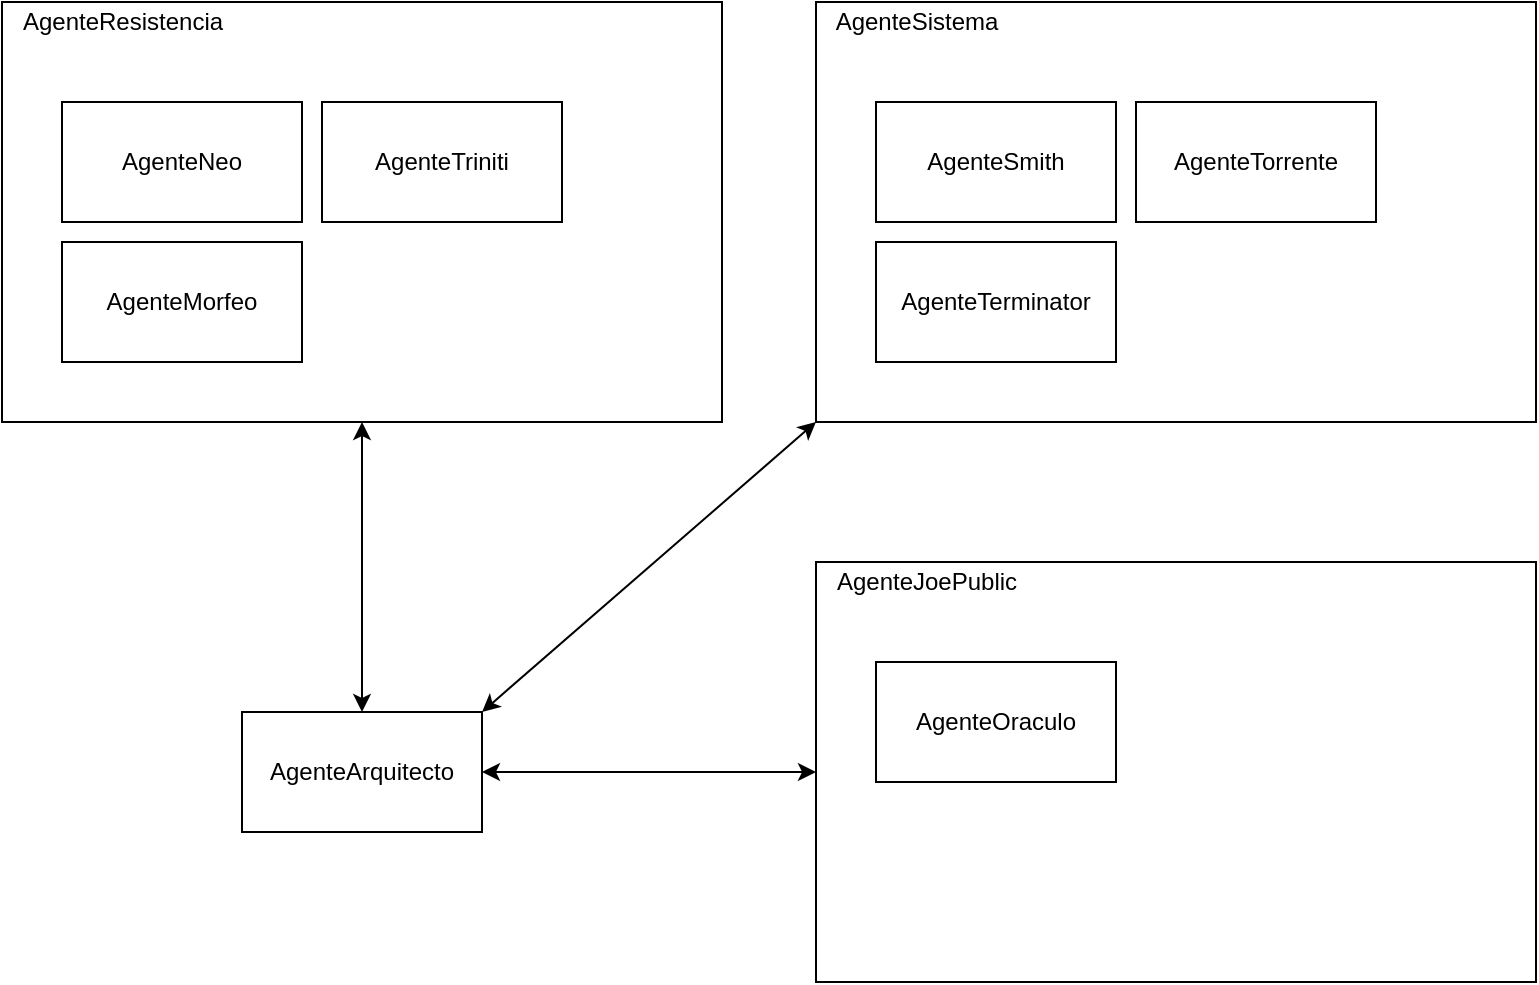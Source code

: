 <mxfile version="13.9.5" type="device"><diagram id="YlGOxDFLLT-V8eOJ45ON" name="Página-1"><mxGraphModel dx="946" dy="672" grid="1" gridSize="10" guides="1" tooltips="1" connect="1" arrows="1" fold="1" page="1" pageScale="1" pageWidth="827" pageHeight="1169" math="0" shadow="0"><root><mxCell id="0"/><mxCell id="1" parent="0"/><mxCell id="ETjAuMEoL8OY-1oZdRYL-1" value="AgenteArquitecto" style="rounded=0;whiteSpace=wrap;html=1;" vertex="1" parent="1"><mxGeometry x="180" y="445" width="120" height="60" as="geometry"/></mxCell><mxCell id="ETjAuMEoL8OY-1oZdRYL-3" value="" style="rounded=0;whiteSpace=wrap;html=1;align=left;" vertex="1" parent="1"><mxGeometry x="60" y="90" width="360" height="210" as="geometry"/></mxCell><mxCell id="ETjAuMEoL8OY-1oZdRYL-4" value="AgenteNeo" style="rounded=0;whiteSpace=wrap;html=1;" vertex="1" parent="1"><mxGeometry x="90" y="140" width="120" height="60" as="geometry"/></mxCell><mxCell id="ETjAuMEoL8OY-1oZdRYL-5" value="AgenteTriniti" style="rounded=0;whiteSpace=wrap;html=1;" vertex="1" parent="1"><mxGeometry x="220" y="140" width="120" height="60" as="geometry"/></mxCell><mxCell id="ETjAuMEoL8OY-1oZdRYL-6" value="AgenteMorfeo" style="rounded=0;whiteSpace=wrap;html=1;" vertex="1" parent="1"><mxGeometry x="90" y="210" width="120" height="60" as="geometry"/></mxCell><mxCell id="ETjAuMEoL8OY-1oZdRYL-7" value="&lt;span style=&quot;text-align: left&quot;&gt;AgenteResistencia&lt;/span&gt;" style="text;html=1;align=center;verticalAlign=middle;resizable=0;points=[];autosize=1;" vertex="1" parent="1"><mxGeometry x="60" y="90" width="120" height="20" as="geometry"/></mxCell><mxCell id="ETjAuMEoL8OY-1oZdRYL-8" value="" style="rounded=0;whiteSpace=wrap;html=1;align=left;" vertex="1" parent="1"><mxGeometry x="467" y="90" width="360" height="210" as="geometry"/></mxCell><mxCell id="ETjAuMEoL8OY-1oZdRYL-9" value="AgenteSmith" style="rounded=0;whiteSpace=wrap;html=1;" vertex="1" parent="1"><mxGeometry x="497" y="140" width="120" height="60" as="geometry"/></mxCell><mxCell id="ETjAuMEoL8OY-1oZdRYL-10" value="AgenteTorrente" style="rounded=0;whiteSpace=wrap;html=1;" vertex="1" parent="1"><mxGeometry x="627" y="140" width="120" height="60" as="geometry"/></mxCell><mxCell id="ETjAuMEoL8OY-1oZdRYL-11" value="AgenteTerminator" style="rounded=0;whiteSpace=wrap;html=1;" vertex="1" parent="1"><mxGeometry x="497" y="210" width="120" height="60" as="geometry"/></mxCell><mxCell id="ETjAuMEoL8OY-1oZdRYL-12" value="&lt;span style=&quot;text-align: left&quot;&gt;AgenteSistema&lt;/span&gt;" style="text;html=1;align=center;verticalAlign=middle;resizable=0;points=[];autosize=1;" vertex="1" parent="1"><mxGeometry x="467" y="90" width="100" height="20" as="geometry"/></mxCell><mxCell id="ETjAuMEoL8OY-1oZdRYL-13" value="" style="rounded=0;whiteSpace=wrap;html=1;align=left;" vertex="1" parent="1"><mxGeometry x="467" y="370" width="360" height="210" as="geometry"/></mxCell><mxCell id="ETjAuMEoL8OY-1oZdRYL-14" value="AgenteOraculo" style="rounded=0;whiteSpace=wrap;html=1;" vertex="1" parent="1"><mxGeometry x="497" y="420" width="120" height="60" as="geometry"/></mxCell><mxCell id="ETjAuMEoL8OY-1oZdRYL-17" value="&lt;span style=&quot;text-align: left&quot;&gt;AgenteJoePublic&lt;/span&gt;" style="text;html=1;align=center;verticalAlign=middle;resizable=0;points=[];autosize=1;" vertex="1" parent="1"><mxGeometry x="467" y="370" width="110" height="20" as="geometry"/></mxCell><mxCell id="ETjAuMEoL8OY-1oZdRYL-19" value="" style="endArrow=classic;startArrow=classic;html=1;entryX=0.5;entryY=1;entryDx=0;entryDy=0;exitX=0.5;exitY=0;exitDx=0;exitDy=0;" edge="1" parent="1" source="ETjAuMEoL8OY-1oZdRYL-1" target="ETjAuMEoL8OY-1oZdRYL-3"><mxGeometry width="50" height="50" relative="1" as="geometry"><mxPoint x="290" y="410" as="sourcePoint"/><mxPoint x="340" y="360" as="targetPoint"/></mxGeometry></mxCell><mxCell id="ETjAuMEoL8OY-1oZdRYL-20" value="" style="endArrow=classic;startArrow=classic;html=1;entryX=0;entryY=1;entryDx=0;entryDy=0;exitX=1;exitY=0;exitDx=0;exitDy=0;" edge="1" parent="1" source="ETjAuMEoL8OY-1oZdRYL-1" target="ETjAuMEoL8OY-1oZdRYL-8"><mxGeometry width="50" height="50" relative="1" as="geometry"><mxPoint x="350" y="440" as="sourcePoint"/><mxPoint x="390" y="390" as="targetPoint"/></mxGeometry></mxCell><mxCell id="ETjAuMEoL8OY-1oZdRYL-21" value="" style="endArrow=classic;startArrow=classic;html=1;exitX=1;exitY=0.5;exitDx=0;exitDy=0;entryX=0;entryY=0.5;entryDx=0;entryDy=0;" edge="1" parent="1" source="ETjAuMEoL8OY-1oZdRYL-1" target="ETjAuMEoL8OY-1oZdRYL-13"><mxGeometry width="50" height="50" relative="1" as="geometry"><mxPoint x="390" y="510" as="sourcePoint"/><mxPoint x="440" y="460" as="targetPoint"/></mxGeometry></mxCell></root></mxGraphModel></diagram></mxfile>